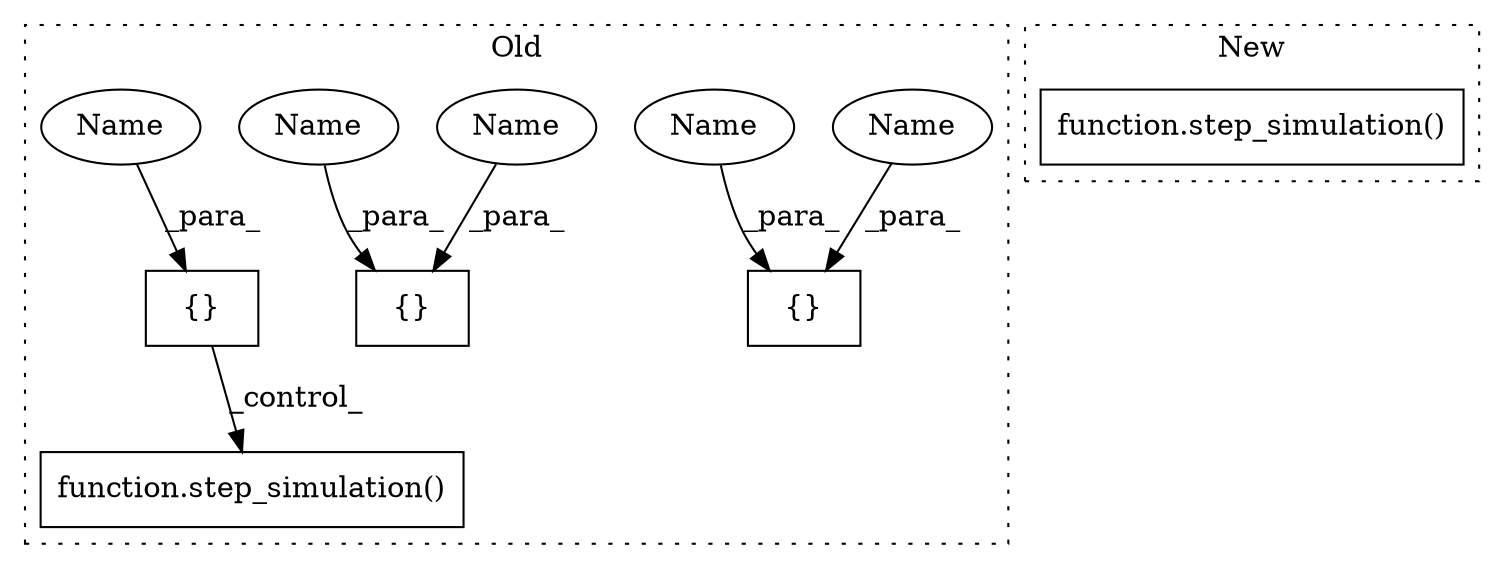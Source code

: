 digraph G {
subgraph cluster0 {
1 [label="{}" a="59" s="2730,2736" l="1,0" shape="box"];
3 [label="{}" a="59" s="3964,3977" l="1,0" shape="box"];
4 [label="{}" a="59" s="2835,2848" l="1,0" shape="box"];
5 [label="function.step_simulation()" a="75" s="2764" l="17" shape="box"];
6 [label="Name" a="87" s="3972" l="5" shape="ellipse"];
7 [label="Name" a="87" s="2843" l="5" shape="ellipse"];
8 [label="Name" a="87" s="2836" l="5" shape="ellipse"];
9 [label="Name" a="87" s="3965" l="5" shape="ellipse"];
10 [label="Name" a="87" s="2731" l="5" shape="ellipse"];
label = "Old";
style="dotted";
}
subgraph cluster1 {
2 [label="function.step_simulation()" a="75" s="4376" l="17" shape="box"];
label = "New";
style="dotted";
}
1 -> 5 [label="_control_"];
6 -> 3 [label="_para_"];
7 -> 4 [label="_para_"];
8 -> 4 [label="_para_"];
9 -> 3 [label="_para_"];
10 -> 1 [label="_para_"];
}